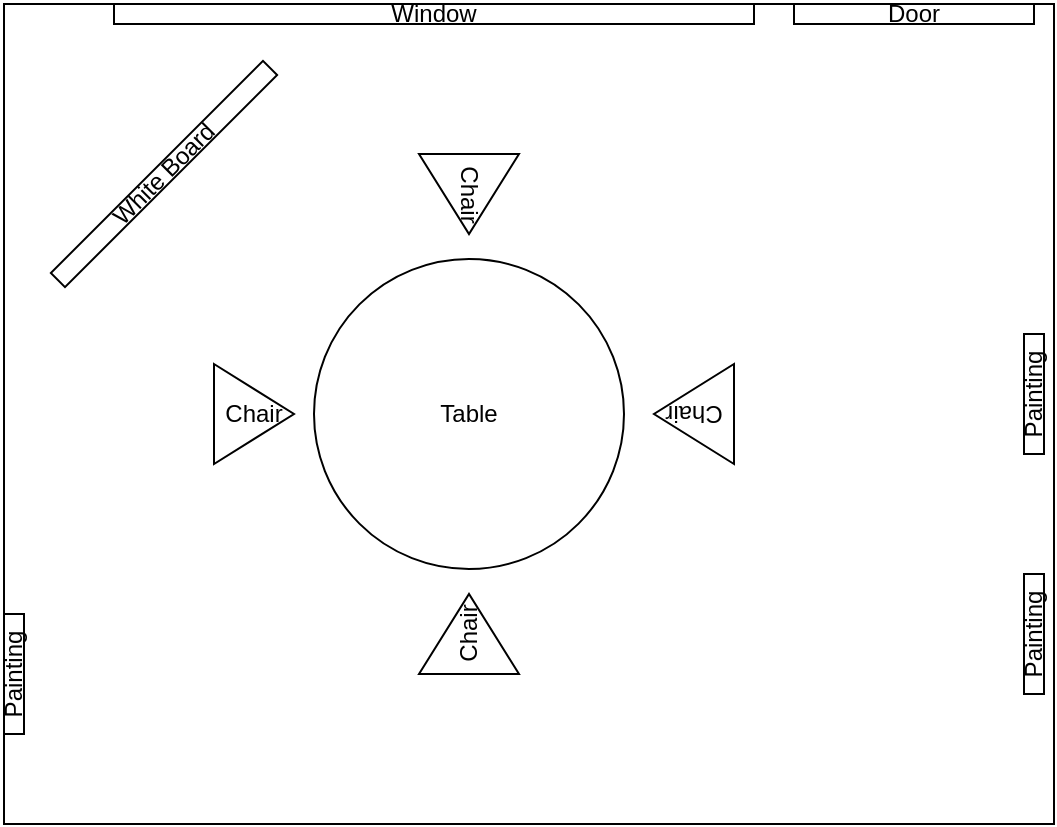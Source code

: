 <mxfile version="12.7.0" type="device"><diagram id="w8UCxUGEOkp4Dfx02t_0" name="Page-1"><mxGraphModel dx="1186" dy="747" grid="1" gridSize="10" guides="1" tooltips="1" connect="1" arrows="1" fold="1" page="1" pageScale="1" pageWidth="690" pageHeight="980" math="0" shadow="0"><root><mxCell id="0"/><mxCell id="1" parent="0"/><mxCell id="X-BXrbfF8K13PgPQMVlg-1" value="" style="rounded=0;whiteSpace=wrap;html=1;" parent="1" vertex="1"><mxGeometry x="85" y="140" width="525" height="410" as="geometry"/></mxCell><mxCell id="X-BXrbfF8K13PgPQMVlg-2" value="Table" style="ellipse;whiteSpace=wrap;html=1;aspect=fixed;" parent="1" vertex="1"><mxGeometry x="240" y="267.5" width="155" height="155" as="geometry"/></mxCell><mxCell id="X-BXrbfF8K13PgPQMVlg-3" value="White Board" style="rounded=0;whiteSpace=wrap;html=1;rotation=-45;" parent="1" vertex="1"><mxGeometry x="90" y="220" width="150" height="10" as="geometry"/></mxCell><mxCell id="X-BXrbfF8K13PgPQMVlg-4" value="Painting" style="rounded=0;whiteSpace=wrap;html=1;rotation=-90;" parent="1" vertex="1"><mxGeometry x="60" y="470" width="60" height="10" as="geometry"/></mxCell><mxCell id="X-BXrbfF8K13PgPQMVlg-5" value="Chair" style="triangle;whiteSpace=wrap;html=1;" parent="1" vertex="1"><mxGeometry x="190" y="320" width="40" height="50" as="geometry"/></mxCell><mxCell id="X-BXrbfF8K13PgPQMVlg-7" value="Chair" style="triangle;whiteSpace=wrap;html=1;rotation=-90;" parent="1" vertex="1"><mxGeometry x="297.5" y="430" width="40" height="50" as="geometry"/></mxCell><mxCell id="X-BXrbfF8K13PgPQMVlg-8" value="Chair" style="triangle;whiteSpace=wrap;html=1;rotation=-180;" parent="1" vertex="1"><mxGeometry x="410" y="320" width="40" height="50" as="geometry"/></mxCell><mxCell id="X-BXrbfF8K13PgPQMVlg-9" value="Painting" style="rounded=0;whiteSpace=wrap;html=1;rotation=-90;" parent="1" vertex="1"><mxGeometry x="570" y="450" width="60" height="10" as="geometry"/></mxCell><mxCell id="X-BXrbfF8K13PgPQMVlg-10" value="Painting" style="rounded=0;whiteSpace=wrap;html=1;rotation=-90;" parent="1" vertex="1"><mxGeometry x="570" y="330" width="60" height="10" as="geometry"/></mxCell><mxCell id="X-BXrbfF8K13PgPQMVlg-12" value="Window" style="rounded=0;whiteSpace=wrap;html=1;" parent="1" vertex="1"><mxGeometry x="140" y="140" width="320" height="10" as="geometry"/></mxCell><mxCell id="X-BXrbfF8K13PgPQMVlg-13" value="Door" style="rounded=0;whiteSpace=wrap;html=1;" parent="1" vertex="1"><mxGeometry x="480" y="140" width="120" height="10" as="geometry"/></mxCell><mxCell id="ltMEf7De8TDrcSGt0T4X-1" value="Chair" style="triangle;whiteSpace=wrap;html=1;rotation=90;" vertex="1" parent="1"><mxGeometry x="297.5" y="210" width="40" height="50" as="geometry"/></mxCell></root></mxGraphModel></diagram></mxfile>